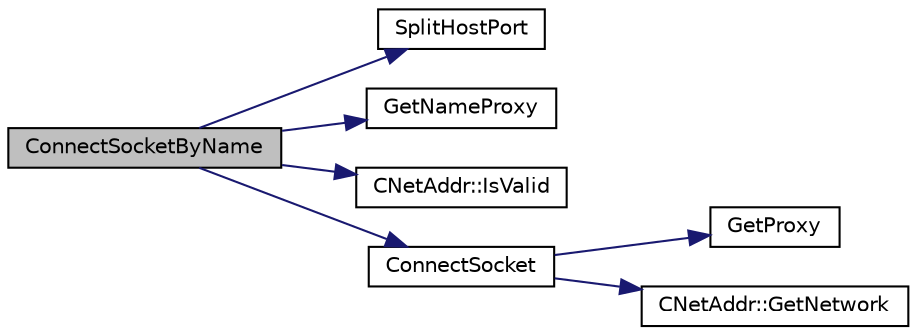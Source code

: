 digraph "ConnectSocketByName"
{
  edge [fontname="Helvetica",fontsize="10",labelfontname="Helvetica",labelfontsize="10"];
  node [fontname="Helvetica",fontsize="10",shape=record];
  rankdir="LR";
  Node5 [label="ConnectSocketByName",height=0.2,width=0.4,color="black", fillcolor="grey75", style="filled", fontcolor="black"];
  Node5 -> Node6 [color="midnightblue",fontsize="10",style="solid",fontname="Helvetica"];
  Node6 [label="SplitHostPort",height=0.2,width=0.4,color="black", fillcolor="white", style="filled",URL="$d0/d0e/netbase_8cpp.html#a1b1ce2ba1ffe40785e65ec3ad5a20e79"];
  Node5 -> Node7 [color="midnightblue",fontsize="10",style="solid",fontname="Helvetica"];
  Node7 [label="GetNameProxy",height=0.2,width=0.4,color="black", fillcolor="white", style="filled",URL="$d0/d0e/netbase_8cpp.html#abef56adb6a44bccf9107ce37d8721e75"];
  Node5 -> Node8 [color="midnightblue",fontsize="10",style="solid",fontname="Helvetica"];
  Node8 [label="CNetAddr::IsValid",height=0.2,width=0.4,color="black", fillcolor="white", style="filled",URL="$d3/dc3/class_c_net_addr.html#a6fe20b8da9701ca5dc2af078e2e8ac25"];
  Node5 -> Node9 [color="midnightblue",fontsize="10",style="solid",fontname="Helvetica"];
  Node9 [label="ConnectSocket",height=0.2,width=0.4,color="black", fillcolor="white", style="filled",URL="$d0/d0e/netbase_8cpp.html#a805b21dc07ab1574acaa657b4c0fd9e9"];
  Node9 -> Node10 [color="midnightblue",fontsize="10",style="solid",fontname="Helvetica"];
  Node10 [label="GetProxy",height=0.2,width=0.4,color="black", fillcolor="white", style="filled",URL="$d0/d0e/netbase_8cpp.html#a4e67b39fc1769663260d791d2f4d049d"];
  Node9 -> Node11 [color="midnightblue",fontsize="10",style="solid",fontname="Helvetica"];
  Node11 [label="CNetAddr::GetNetwork",height=0.2,width=0.4,color="black", fillcolor="white", style="filled",URL="$d3/dc3/class_c_net_addr.html#ad0162f2629f552a65acf934e1629c1db"];
}
